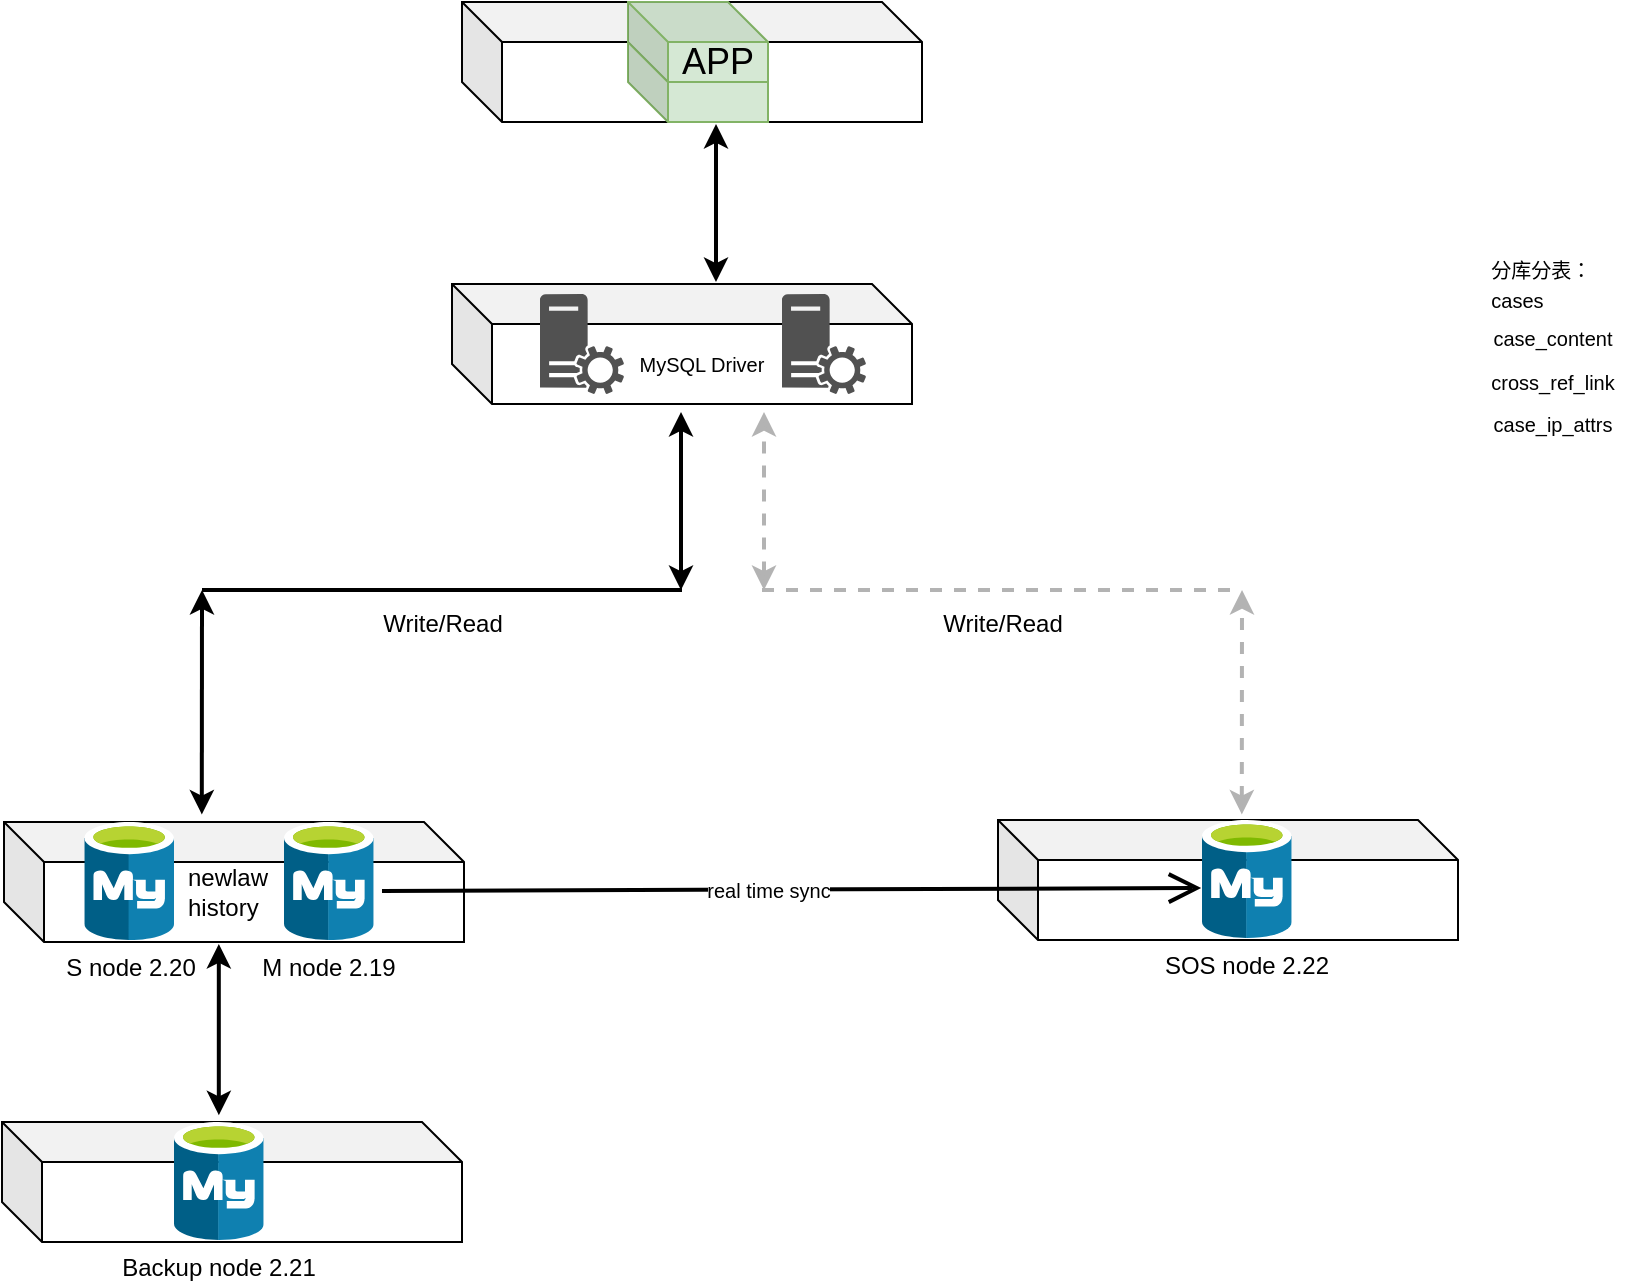 <mxfile version="20.0.3" type="github">
  <diagram id="j-rCefn72ytLqk8BoCXE" name="Page-1">
    <mxGraphModel dx="1550" dy="835" grid="1" gridSize="10" guides="1" tooltips="1" connect="1" arrows="1" fold="1" page="1" pageScale="1" pageWidth="1169" pageHeight="827" math="0" shadow="0">
      <root>
        <mxCell id="0" />
        <mxCell id="1" parent="0" />
        <mxCell id="BMvWIDHhbsveti_zvsIt-7" value="" style="shape=cube;whiteSpace=wrap;html=1;boundedLbl=1;backgroundOutline=1;darkOpacity=0.05;darkOpacity2=0.1;" parent="1" vertex="1">
          <mxGeometry x="221" y="530" width="230" height="60" as="geometry" />
        </mxCell>
        <mxCell id="BMvWIDHhbsveti_zvsIt-24" value="&lt;font style=&quot;font-size: 10px;&quot;&gt;MySQL Driver&lt;/font&gt;" style="shape=cube;whiteSpace=wrap;html=1;boundedLbl=1;backgroundOutline=1;darkOpacity=0.05;darkOpacity2=0.1;" parent="1" vertex="1">
          <mxGeometry x="445" y="261" width="230" height="60" as="geometry" />
        </mxCell>
        <mxCell id="BMvWIDHhbsveti_zvsIt-32" value="" style="shape=cube;whiteSpace=wrap;html=1;boundedLbl=1;backgroundOutline=1;darkOpacity=0.05;darkOpacity2=0.1;" parent="1" vertex="1">
          <mxGeometry x="450" y="120" width="230" height="60" as="geometry" />
        </mxCell>
        <mxCell id="BMvWIDHhbsveti_zvsIt-35" value="" style="shape=cube;whiteSpace=wrap;html=1;boundedLbl=1;backgroundOutline=1;darkOpacity=0.05;darkOpacity2=0.1;fillColor=#d5e8d4;strokeColor=#82b366;" parent="1" vertex="1">
          <mxGeometry x="533" y="140" width="70" height="40" as="geometry" />
        </mxCell>
        <mxCell id="BMvWIDHhbsveti_zvsIt-36" value="&lt;font style=&quot;font-size: 18px&quot;&gt;APP&lt;/font&gt;" style="shape=cube;whiteSpace=wrap;html=1;boundedLbl=1;backgroundOutline=1;darkOpacity=0.05;darkOpacity2=0.1;fillColor=#d5e8d4;strokeColor=#82b366;" parent="1" vertex="1">
          <mxGeometry x="533" y="120" width="70" height="40" as="geometry" />
        </mxCell>
        <mxCell id="BMvWIDHhbsveti_zvsIt-39" value="&lt;div style=&quot;text-align: left&quot;&gt;&lt;span style=&quot;font-size: 10px&quot;&gt;分库分表：&lt;/span&gt;&lt;/div&gt;&lt;font style=&quot;font-size: 10px&quot;&gt;&lt;div style=&quot;text-align: left&quot;&gt;&lt;span&gt;cases&lt;/span&gt;&lt;/div&gt;case_content&lt;br style=&quot;font-size: 10px&quot;&gt;cross_ref_link&lt;br&gt;case_ip_attrs&lt;br&gt;&lt;/font&gt;" style="text;html=1;resizable=0;autosize=1;align=center;verticalAlign=middle;points=[];fillColor=none;strokeColor=none;rounded=0;fontSize=18;fontColor=#000000;" parent="1" vertex="1">
          <mxGeometry x="950" y="231" width="90" height="120" as="geometry" />
        </mxCell>
        <mxCell id="Rm1kZXsYe9PU0bUZ6z79-1" value="newlaw&lt;br&gt;history" style="text;html=1;resizable=0;autosize=1;align=left;verticalAlign=middle;points=[];fillColor=none;strokeColor=none;rounded=0;" parent="1" vertex="1">
          <mxGeometry x="311" y="550" width="60" height="30" as="geometry" />
        </mxCell>
        <mxCell id="crrwPuvogulhCAbJLKEx-3" value="" style="sketch=0;pointerEvents=1;shadow=0;dashed=0;html=1;strokeColor=none;labelPosition=center;verticalLabelPosition=bottom;verticalAlign=top;align=center;fillColor=#515151;shape=mxgraph.mscae.system_center.roles;fontSize=12;" parent="1" vertex="1">
          <mxGeometry x="489" y="266" width="42" height="50" as="geometry" />
        </mxCell>
        <mxCell id="crrwPuvogulhCAbJLKEx-5" value="" style="sketch=0;pointerEvents=1;shadow=0;dashed=0;html=1;strokeColor=none;labelPosition=center;verticalLabelPosition=bottom;verticalAlign=top;align=center;fillColor=#515151;shape=mxgraph.mscae.system_center.roles;fontSize=12;" parent="1" vertex="1">
          <mxGeometry x="610" y="266" width="42" height="50" as="geometry" />
        </mxCell>
        <mxCell id="crrwPuvogulhCAbJLKEx-6" value="S node 2.20" style="sketch=0;aspect=fixed;html=1;points=[];align=center;image;fontSize=12;image=img/lib/mscae/Azure_Database_for_MySQL_servers.svg;" parent="1" vertex="1">
          <mxGeometry x="261.16" y="530" width="44.84" height="59" as="geometry" />
        </mxCell>
        <mxCell id="zrNowhDMcgSoIe2xHNOb-2" value="" style="endArrow=classic;startArrow=classic;html=1;rounded=0;fontSize=12;strokeWidth=2;" edge="1" parent="1">
          <mxGeometry width="50" height="50" relative="1" as="geometry">
            <mxPoint x="577" y="260" as="sourcePoint" />
            <mxPoint x="577" y="181" as="targetPoint" />
          </mxGeometry>
        </mxCell>
        <mxCell id="zrNowhDMcgSoIe2xHNOb-3" value="M node 2.19" style="sketch=0;aspect=fixed;html=1;points=[];align=center;image;fontSize=12;image=img/lib/mscae/Azure_Database_for_MySQL_servers.svg;" vertex="1" parent="1">
          <mxGeometry x="361" y="530" width="44.84" height="59" as="geometry" />
        </mxCell>
        <mxCell id="zrNowhDMcgSoIe2xHNOb-4" value="" style="endArrow=classic;startArrow=classic;html=1;rounded=0;fontSize=12;strokeWidth=2;" edge="1" parent="1">
          <mxGeometry width="50" height="50" relative="1" as="geometry">
            <mxPoint x="559.5" y="414" as="sourcePoint" />
            <mxPoint x="559.5" y="325" as="targetPoint" />
          </mxGeometry>
        </mxCell>
        <mxCell id="zrNowhDMcgSoIe2xHNOb-12" value="Write/Read" style="line;strokeWidth=2;html=1;fontSize=12;" vertex="1" parent="1">
          <mxGeometry x="320" y="409" width="240" height="10" as="geometry" />
        </mxCell>
        <mxCell id="zrNowhDMcgSoIe2xHNOb-16" value="" style="endArrow=classic;startArrow=classic;html=1;rounded=0;fontSize=12;strokeWidth=2;exitX=0.43;exitY=-0.063;exitDx=0;exitDy=0;exitPerimeter=0;entryX=0;entryY=0.5;entryDx=0;entryDy=0;entryPerimeter=0;" edge="1" parent="1" source="BMvWIDHhbsveti_zvsIt-7" target="zrNowhDMcgSoIe2xHNOb-12">
          <mxGeometry width="50" height="50" relative="1" as="geometry">
            <mxPoint x="200" y="503" as="sourcePoint" />
            <mxPoint x="200" y="414" as="targetPoint" />
          </mxGeometry>
        </mxCell>
        <mxCell id="zrNowhDMcgSoIe2xHNOb-17" value="" style="endArrow=classic;startArrow=classic;html=1;rounded=0;fontSize=12;strokeWidth=2;dashed=1;strokeColor=#B3B3B3;" edge="1" parent="1">
          <mxGeometry width="50" height="50" relative="1" as="geometry">
            <mxPoint x="601" y="414" as="sourcePoint" />
            <mxPoint x="601" y="325" as="targetPoint" />
          </mxGeometry>
        </mxCell>
        <mxCell id="zrNowhDMcgSoIe2xHNOb-18" value="Write/Read" style="line;strokeWidth=2;html=1;fontSize=12;dashed=1;strokeColor=#B3B3B3;" vertex="1" parent="1">
          <mxGeometry x="600" y="409" width="240" height="10" as="geometry" />
        </mxCell>
        <mxCell id="zrNowhDMcgSoIe2xHNOb-19" value="" style="shape=cube;whiteSpace=wrap;html=1;boundedLbl=1;backgroundOutline=1;darkOpacity=0.05;darkOpacity2=0.1;" vertex="1" parent="1">
          <mxGeometry x="718" y="529" width="230" height="60" as="geometry" />
        </mxCell>
        <mxCell id="zrNowhDMcgSoIe2xHNOb-20" value="" style="endArrow=classic;startArrow=classic;html=1;rounded=0;fontSize=12;strokeWidth=2;exitX=0.43;exitY=-0.063;exitDx=0;exitDy=0;exitPerimeter=0;entryX=0;entryY=0.5;entryDx=0;entryDy=0;entryPerimeter=0;dashed=1;strokeColor=#B3B3B3;" edge="1" parent="1">
          <mxGeometry width="50" height="50" relative="1" as="geometry">
            <mxPoint x="839.9" y="526.22" as="sourcePoint" />
            <mxPoint x="840" y="414" as="targetPoint" />
          </mxGeometry>
        </mxCell>
        <mxCell id="zrNowhDMcgSoIe2xHNOb-21" value="SOS node 2.22" style="sketch=0;aspect=fixed;html=1;points=[];align=center;image;fontSize=12;image=img/lib/mscae/Azure_Database_for_MySQL_servers.svg;" vertex="1" parent="1">
          <mxGeometry x="820" y="529" width="44.84" height="59" as="geometry" />
        </mxCell>
        <mxCell id="zrNowhDMcgSoIe2xHNOb-23" value="" style="endArrow=open;endFill=1;endSize=12;html=1;rounded=0;fontSize=12;strokeColor=#000000;strokeWidth=2;entryX=-0.009;entryY=0.576;entryDx=0;entryDy=0;entryPerimeter=0;" edge="1" parent="1" target="zrNowhDMcgSoIe2xHNOb-21">
          <mxGeometry width="160" relative="1" as="geometry">
            <mxPoint x="410" y="564.5" as="sourcePoint" />
            <mxPoint x="570" y="564.5" as="targetPoint" />
          </mxGeometry>
        </mxCell>
        <mxCell id="zrNowhDMcgSoIe2xHNOb-30" value="real time sync" style="edgeLabel;html=1;align=center;verticalAlign=middle;resizable=0;points=[];fontSize=10;" vertex="1" connectable="0" parent="zrNowhDMcgSoIe2xHNOb-23">
          <mxGeometry x="-0.058" relative="1" as="geometry">
            <mxPoint as="offset" />
          </mxGeometry>
        </mxCell>
        <mxCell id="zrNowhDMcgSoIe2xHNOb-24" value="" style="shape=cube;whiteSpace=wrap;html=1;boundedLbl=1;backgroundOutline=1;darkOpacity=0.05;darkOpacity2=0.1;" vertex="1" parent="1">
          <mxGeometry x="220" y="680" width="230" height="60" as="geometry" />
        </mxCell>
        <mxCell id="zrNowhDMcgSoIe2xHNOb-26" value="Backup node 2.21" style="sketch=0;aspect=fixed;html=1;points=[];align=center;image;fontSize=12;image=img/lib/mscae/Azure_Database_for_MySQL_servers.svg;" vertex="1" parent="1">
          <mxGeometry x="306" y="680" width="44.84" height="59" as="geometry" />
        </mxCell>
        <mxCell id="zrNowhDMcgSoIe2xHNOb-27" value="" style="endArrow=classic;startArrow=classic;html=1;rounded=0;fontSize=12;strokeWidth=2;exitX=0.5;exitY=-0.058;exitDx=0;exitDy=0;exitPerimeter=0;entryX=0.467;entryY=1.017;entryDx=0;entryDy=0;entryPerimeter=0;" edge="1" parent="1" source="zrNowhDMcgSoIe2xHNOb-26" target="BMvWIDHhbsveti_zvsIt-7">
          <mxGeometry width="50" height="50" relative="1" as="geometry">
            <mxPoint x="311.0" y="655.22" as="sourcePoint" />
            <mxPoint x="330" y="610" as="targetPoint" />
          </mxGeometry>
        </mxCell>
      </root>
    </mxGraphModel>
  </diagram>
</mxfile>
